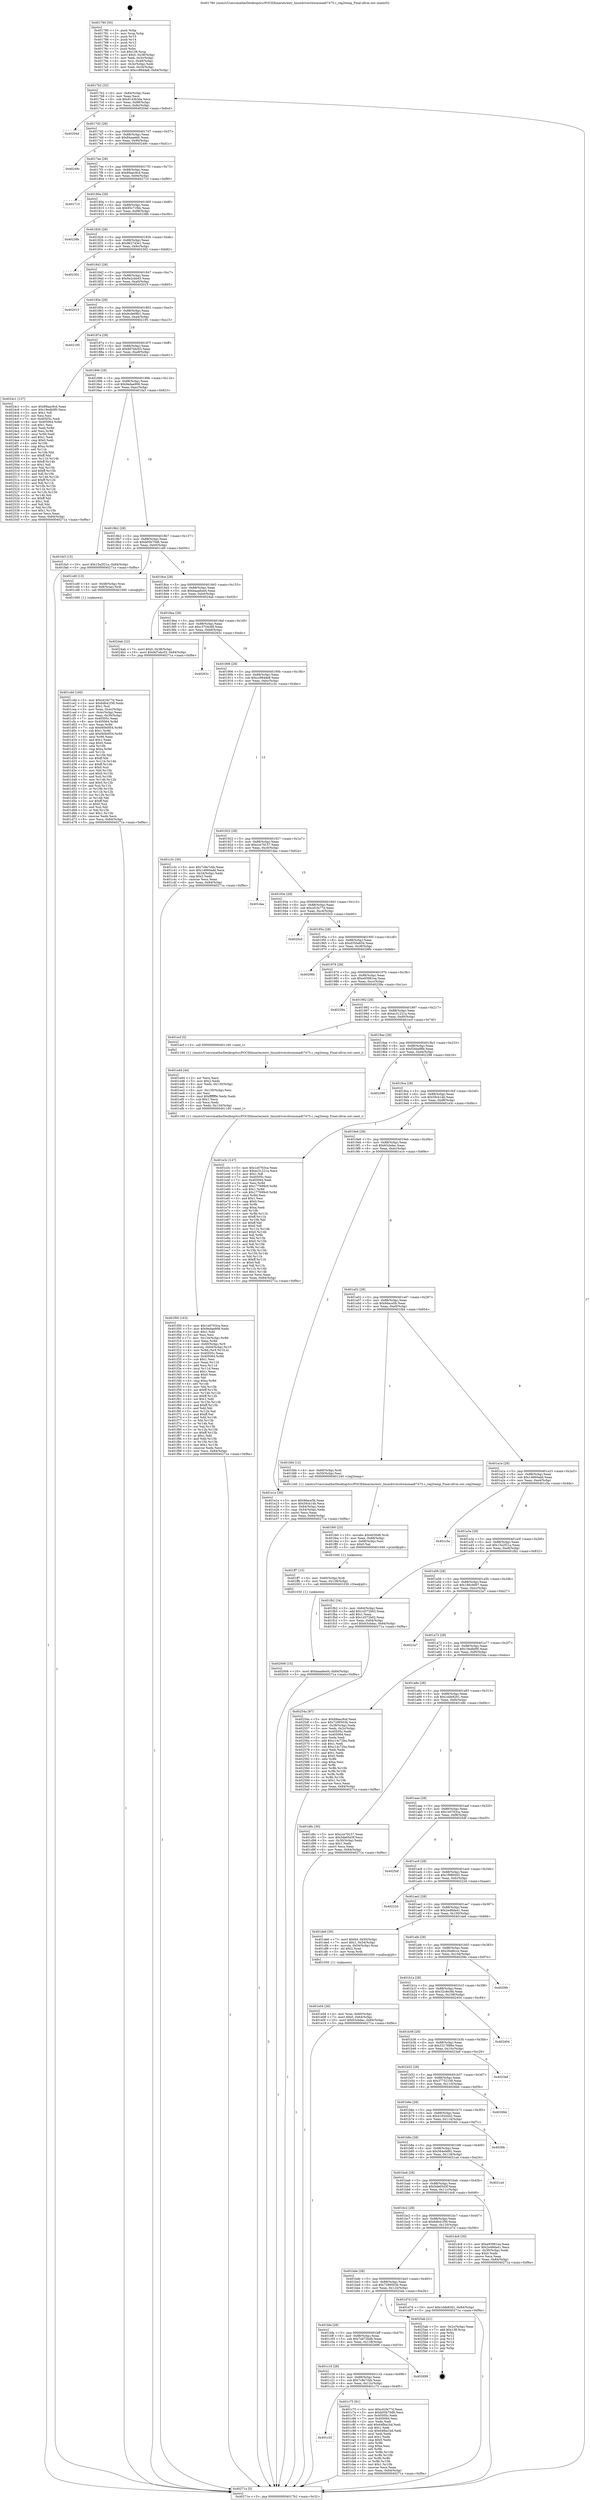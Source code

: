 digraph "0x401780" {
  label = "0x401780 (/mnt/c/Users/mathe/Desktop/tcc/POCII/binaries/extr_linuxdrivershwmonadt7475.c_reg2temp_Final-ollvm.out::main(0))"
  labelloc = "t"
  node[shape=record]

  Entry [label="",width=0.3,height=0.3,shape=circle,fillcolor=black,style=filled]
  "0x4017b2" [label="{
     0x4017b2 [32]\l
     | [instrs]\l
     &nbsp;&nbsp;0x4017b2 \<+6\>: mov -0x84(%rbp),%eax\l
     &nbsp;&nbsp;0x4017b8 \<+2\>: mov %eax,%ecx\l
     &nbsp;&nbsp;0x4017ba \<+6\>: sub $0x8143b3da,%ecx\l
     &nbsp;&nbsp;0x4017c0 \<+6\>: mov %eax,-0x88(%rbp)\l
     &nbsp;&nbsp;0x4017c6 \<+6\>: mov %ecx,-0x8c(%rbp)\l
     &nbsp;&nbsp;0x4017cc \<+6\>: je 000000000040204d \<main+0x8cd\>\l
  }"]
  "0x40204d" [label="{
     0x40204d\l
  }", style=dashed]
  "0x4017d2" [label="{
     0x4017d2 [28]\l
     | [instrs]\l
     &nbsp;&nbsp;0x4017d2 \<+5\>: jmp 00000000004017d7 \<main+0x57\>\l
     &nbsp;&nbsp;0x4017d7 \<+6\>: mov -0x88(%rbp),%eax\l
     &nbsp;&nbsp;0x4017dd \<+5\>: sub $0x84aaebfc,%eax\l
     &nbsp;&nbsp;0x4017e2 \<+6\>: mov %eax,-0x90(%rbp)\l
     &nbsp;&nbsp;0x4017e8 \<+6\>: je 000000000040249c \<main+0xd1c\>\l
  }"]
  Exit [label="",width=0.3,height=0.3,shape=circle,fillcolor=black,style=filled,peripheries=2]
  "0x40249c" [label="{
     0x40249c\l
  }", style=dashed]
  "0x4017ee" [label="{
     0x4017ee [28]\l
     | [instrs]\l
     &nbsp;&nbsp;0x4017ee \<+5\>: jmp 00000000004017f3 \<main+0x73\>\l
     &nbsp;&nbsp;0x4017f3 \<+6\>: mov -0x88(%rbp),%eax\l
     &nbsp;&nbsp;0x4017f9 \<+5\>: sub $0x89aac9cd,%eax\l
     &nbsp;&nbsp;0x4017fe \<+6\>: mov %eax,-0x94(%rbp)\l
     &nbsp;&nbsp;0x401804 \<+6\>: je 0000000000402710 \<main+0xf90\>\l
  }"]
  "0x402006" [label="{
     0x402006 [15]\l
     | [instrs]\l
     &nbsp;&nbsp;0x402006 \<+10\>: movl $0xbaaa6a44,-0x84(%rbp)\l
     &nbsp;&nbsp;0x402010 \<+5\>: jmp 000000000040271a \<main+0xf9a\>\l
  }"]
  "0x402710" [label="{
     0x402710\l
  }", style=dashed]
  "0x40180a" [label="{
     0x40180a [28]\l
     | [instrs]\l
     &nbsp;&nbsp;0x40180a \<+5\>: jmp 000000000040180f \<main+0x8f\>\l
     &nbsp;&nbsp;0x40180f \<+6\>: mov -0x88(%rbp),%eax\l
     &nbsp;&nbsp;0x401815 \<+5\>: sub $0x95c71fbb,%eax\l
     &nbsp;&nbsp;0x40181a \<+6\>: mov %eax,-0x98(%rbp)\l
     &nbsp;&nbsp;0x401820 \<+6\>: je 000000000040238b \<main+0xc0b\>\l
  }"]
  "0x401ff7" [label="{
     0x401ff7 [15]\l
     | [instrs]\l
     &nbsp;&nbsp;0x401ff7 \<+4\>: mov -0x60(%rbp),%rdi\l
     &nbsp;&nbsp;0x401ffb \<+6\>: mov %eax,-0x138(%rbp)\l
     &nbsp;&nbsp;0x402001 \<+5\>: call 0000000000401030 \<free@plt\>\l
     | [calls]\l
     &nbsp;&nbsp;0x401030 \{1\} (unknown)\l
  }"]
  "0x40238b" [label="{
     0x40238b\l
  }", style=dashed]
  "0x401826" [label="{
     0x401826 [28]\l
     | [instrs]\l
     &nbsp;&nbsp;0x401826 \<+5\>: jmp 000000000040182b \<main+0xab\>\l
     &nbsp;&nbsp;0x40182b \<+6\>: mov -0x88(%rbp),%eax\l
     &nbsp;&nbsp;0x401831 \<+5\>: sub $0x962743e1,%eax\l
     &nbsp;&nbsp;0x401836 \<+6\>: mov %eax,-0x9c(%rbp)\l
     &nbsp;&nbsp;0x40183c \<+6\>: je 0000000000402302 \<main+0xb82\>\l
  }"]
  "0x401fe0" [label="{
     0x401fe0 [23]\l
     | [instrs]\l
     &nbsp;&nbsp;0x401fe0 \<+10\>: movabs $0x4030d6,%rdi\l
     &nbsp;&nbsp;0x401fea \<+3\>: mov %eax,-0x68(%rbp)\l
     &nbsp;&nbsp;0x401fed \<+3\>: mov -0x68(%rbp),%esi\l
     &nbsp;&nbsp;0x401ff0 \<+2\>: mov $0x0,%al\l
     &nbsp;&nbsp;0x401ff2 \<+5\>: call 0000000000401040 \<printf@plt\>\l
     | [calls]\l
     &nbsp;&nbsp;0x401040 \{1\} (unknown)\l
  }"]
  "0x402302" [label="{
     0x402302\l
  }", style=dashed]
  "0x401842" [label="{
     0x401842 [28]\l
     | [instrs]\l
     &nbsp;&nbsp;0x401842 \<+5\>: jmp 0000000000401847 \<main+0xc7\>\l
     &nbsp;&nbsp;0x401847 \<+6\>: mov -0x88(%rbp),%eax\l
     &nbsp;&nbsp;0x40184d \<+5\>: sub $0x9a2cbb45,%eax\l
     &nbsp;&nbsp;0x401852 \<+6\>: mov %eax,-0xa0(%rbp)\l
     &nbsp;&nbsp;0x401858 \<+6\>: je 0000000000402015 \<main+0x895\>\l
  }"]
  "0x401f00" [label="{
     0x401f00 [163]\l
     | [instrs]\l
     &nbsp;&nbsp;0x401f00 \<+5\>: mov $0x1e0763ca,%ecx\l
     &nbsp;&nbsp;0x401f05 \<+5\>: mov $0x9edae908,%edx\l
     &nbsp;&nbsp;0x401f0a \<+3\>: mov $0x1,%dil\l
     &nbsp;&nbsp;0x401f0d \<+2\>: xor %esi,%esi\l
     &nbsp;&nbsp;0x401f0f \<+7\>: mov -0x134(%rbp),%r8d\l
     &nbsp;&nbsp;0x401f16 \<+4\>: imul %eax,%r8d\l
     &nbsp;&nbsp;0x401f1a \<+4\>: mov -0x60(%rbp),%r9\l
     &nbsp;&nbsp;0x401f1e \<+4\>: movslq -0x64(%rbp),%r10\l
     &nbsp;&nbsp;0x401f22 \<+4\>: mov %r8d,(%r9,%r10,4)\l
     &nbsp;&nbsp;0x401f26 \<+7\>: mov 0x40505c,%eax\l
     &nbsp;&nbsp;0x401f2d \<+8\>: mov 0x405064,%r8d\l
     &nbsp;&nbsp;0x401f35 \<+3\>: sub $0x1,%esi\l
     &nbsp;&nbsp;0x401f38 \<+3\>: mov %eax,%r11d\l
     &nbsp;&nbsp;0x401f3b \<+3\>: add %esi,%r11d\l
     &nbsp;&nbsp;0x401f3e \<+4\>: imul %r11d,%eax\l
     &nbsp;&nbsp;0x401f42 \<+3\>: and $0x1,%eax\l
     &nbsp;&nbsp;0x401f45 \<+3\>: cmp $0x0,%eax\l
     &nbsp;&nbsp;0x401f48 \<+3\>: sete %bl\l
     &nbsp;&nbsp;0x401f4b \<+4\>: cmp $0xa,%r8d\l
     &nbsp;&nbsp;0x401f4f \<+4\>: setl %r14b\l
     &nbsp;&nbsp;0x401f53 \<+3\>: mov %bl,%r15b\l
     &nbsp;&nbsp;0x401f56 \<+4\>: xor $0xff,%r15b\l
     &nbsp;&nbsp;0x401f5a \<+3\>: mov %r14b,%r12b\l
     &nbsp;&nbsp;0x401f5d \<+4\>: xor $0xff,%r12b\l
     &nbsp;&nbsp;0x401f61 \<+4\>: xor $0x1,%dil\l
     &nbsp;&nbsp;0x401f65 \<+3\>: mov %r15b,%r13b\l
     &nbsp;&nbsp;0x401f68 \<+4\>: and $0xff,%r13b\l
     &nbsp;&nbsp;0x401f6c \<+3\>: and %dil,%bl\l
     &nbsp;&nbsp;0x401f6f \<+3\>: mov %r12b,%al\l
     &nbsp;&nbsp;0x401f72 \<+2\>: and $0xff,%al\l
     &nbsp;&nbsp;0x401f74 \<+3\>: and %dil,%r14b\l
     &nbsp;&nbsp;0x401f77 \<+3\>: or %bl,%r13b\l
     &nbsp;&nbsp;0x401f7a \<+3\>: or %r14b,%al\l
     &nbsp;&nbsp;0x401f7d \<+3\>: xor %al,%r13b\l
     &nbsp;&nbsp;0x401f80 \<+3\>: or %r12b,%r15b\l
     &nbsp;&nbsp;0x401f83 \<+4\>: xor $0xff,%r15b\l
     &nbsp;&nbsp;0x401f87 \<+4\>: or $0x1,%dil\l
     &nbsp;&nbsp;0x401f8b \<+3\>: and %dil,%r15b\l
     &nbsp;&nbsp;0x401f8e \<+3\>: or %r15b,%r13b\l
     &nbsp;&nbsp;0x401f91 \<+4\>: test $0x1,%r13b\l
     &nbsp;&nbsp;0x401f95 \<+3\>: cmovne %edx,%ecx\l
     &nbsp;&nbsp;0x401f98 \<+6\>: mov %ecx,-0x84(%rbp)\l
     &nbsp;&nbsp;0x401f9e \<+5\>: jmp 000000000040271a \<main+0xf9a\>\l
  }"]
  "0x402015" [label="{
     0x402015\l
  }", style=dashed]
  "0x40185e" [label="{
     0x40185e [28]\l
     | [instrs]\l
     &nbsp;&nbsp;0x40185e \<+5\>: jmp 0000000000401863 \<main+0xe3\>\l
     &nbsp;&nbsp;0x401863 \<+6\>: mov -0x88(%rbp),%eax\l
     &nbsp;&nbsp;0x401869 \<+5\>: sub $0x9cde69b1,%eax\l
     &nbsp;&nbsp;0x40186e \<+6\>: mov %eax,-0xa4(%rbp)\l
     &nbsp;&nbsp;0x401874 \<+6\>: je 0000000000402195 \<main+0xa15\>\l
  }"]
  "0x401ed4" [label="{
     0x401ed4 [44]\l
     | [instrs]\l
     &nbsp;&nbsp;0x401ed4 \<+2\>: xor %ecx,%ecx\l
     &nbsp;&nbsp;0x401ed6 \<+5\>: mov $0x2,%edx\l
     &nbsp;&nbsp;0x401edb \<+6\>: mov %edx,-0x130(%rbp)\l
     &nbsp;&nbsp;0x401ee1 \<+1\>: cltd\l
     &nbsp;&nbsp;0x401ee2 \<+6\>: mov -0x130(%rbp),%esi\l
     &nbsp;&nbsp;0x401ee8 \<+2\>: idiv %esi\l
     &nbsp;&nbsp;0x401eea \<+6\>: imul $0xfffffffe,%edx,%edx\l
     &nbsp;&nbsp;0x401ef0 \<+3\>: sub $0x1,%ecx\l
     &nbsp;&nbsp;0x401ef3 \<+2\>: sub %ecx,%edx\l
     &nbsp;&nbsp;0x401ef5 \<+6\>: mov %edx,-0x134(%rbp)\l
     &nbsp;&nbsp;0x401efb \<+5\>: call 0000000000401160 \<next_i\>\l
     | [calls]\l
     &nbsp;&nbsp;0x401160 \{1\} (/mnt/c/Users/mathe/Desktop/tcc/POCII/binaries/extr_linuxdrivershwmonadt7475.c_reg2temp_Final-ollvm.out::next_i)\l
  }"]
  "0x402195" [label="{
     0x402195\l
  }", style=dashed]
  "0x40187a" [label="{
     0x40187a [28]\l
     | [instrs]\l
     &nbsp;&nbsp;0x40187a \<+5\>: jmp 000000000040187f \<main+0xff\>\l
     &nbsp;&nbsp;0x40187f \<+6\>: mov -0x88(%rbp),%eax\l
     &nbsp;&nbsp;0x401885 \<+5\>: sub $0x9d7ebc03,%eax\l
     &nbsp;&nbsp;0x40188a \<+6\>: mov %eax,-0xa8(%rbp)\l
     &nbsp;&nbsp;0x401890 \<+6\>: je 00000000004024c1 \<main+0xd41\>\l
  }"]
  "0x401e04" [label="{
     0x401e04 [26]\l
     | [instrs]\l
     &nbsp;&nbsp;0x401e04 \<+4\>: mov %rax,-0x60(%rbp)\l
     &nbsp;&nbsp;0x401e08 \<+7\>: movl $0x0,-0x64(%rbp)\l
     &nbsp;&nbsp;0x401e0f \<+10\>: movl $0x63cbdac,-0x84(%rbp)\l
     &nbsp;&nbsp;0x401e19 \<+5\>: jmp 000000000040271a \<main+0xf9a\>\l
  }"]
  "0x4024c1" [label="{
     0x4024c1 [137]\l
     | [instrs]\l
     &nbsp;&nbsp;0x4024c1 \<+5\>: mov $0x89aac9cd,%eax\l
     &nbsp;&nbsp;0x4024c6 \<+5\>: mov $0x19edb0f0,%ecx\l
     &nbsp;&nbsp;0x4024cb \<+2\>: mov $0x1,%dl\l
     &nbsp;&nbsp;0x4024cd \<+2\>: xor %esi,%esi\l
     &nbsp;&nbsp;0x4024cf \<+7\>: mov 0x40505c,%edi\l
     &nbsp;&nbsp;0x4024d6 \<+8\>: mov 0x405064,%r8d\l
     &nbsp;&nbsp;0x4024de \<+3\>: sub $0x1,%esi\l
     &nbsp;&nbsp;0x4024e1 \<+3\>: mov %edi,%r9d\l
     &nbsp;&nbsp;0x4024e4 \<+3\>: add %esi,%r9d\l
     &nbsp;&nbsp;0x4024e7 \<+4\>: imul %r9d,%edi\l
     &nbsp;&nbsp;0x4024eb \<+3\>: and $0x1,%edi\l
     &nbsp;&nbsp;0x4024ee \<+3\>: cmp $0x0,%edi\l
     &nbsp;&nbsp;0x4024f1 \<+4\>: sete %r10b\l
     &nbsp;&nbsp;0x4024f5 \<+4\>: cmp $0xa,%r8d\l
     &nbsp;&nbsp;0x4024f9 \<+4\>: setl %r11b\l
     &nbsp;&nbsp;0x4024fd \<+3\>: mov %r10b,%bl\l
     &nbsp;&nbsp;0x402500 \<+3\>: xor $0xff,%bl\l
     &nbsp;&nbsp;0x402503 \<+3\>: mov %r11b,%r14b\l
     &nbsp;&nbsp;0x402506 \<+4\>: xor $0xff,%r14b\l
     &nbsp;&nbsp;0x40250a \<+3\>: xor $0x1,%dl\l
     &nbsp;&nbsp;0x40250d \<+3\>: mov %bl,%r15b\l
     &nbsp;&nbsp;0x402510 \<+4\>: and $0xff,%r15b\l
     &nbsp;&nbsp;0x402514 \<+3\>: and %dl,%r10b\l
     &nbsp;&nbsp;0x402517 \<+3\>: mov %r14b,%r12b\l
     &nbsp;&nbsp;0x40251a \<+4\>: and $0xff,%r12b\l
     &nbsp;&nbsp;0x40251e \<+3\>: and %dl,%r11b\l
     &nbsp;&nbsp;0x402521 \<+3\>: or %r10b,%r15b\l
     &nbsp;&nbsp;0x402524 \<+3\>: or %r11b,%r12b\l
     &nbsp;&nbsp;0x402527 \<+3\>: xor %r12b,%r15b\l
     &nbsp;&nbsp;0x40252a \<+3\>: or %r14b,%bl\l
     &nbsp;&nbsp;0x40252d \<+3\>: xor $0xff,%bl\l
     &nbsp;&nbsp;0x402530 \<+3\>: or $0x1,%dl\l
     &nbsp;&nbsp;0x402533 \<+2\>: and %dl,%bl\l
     &nbsp;&nbsp;0x402535 \<+3\>: or %bl,%r15b\l
     &nbsp;&nbsp;0x402538 \<+4\>: test $0x1,%r15b\l
     &nbsp;&nbsp;0x40253c \<+3\>: cmovne %ecx,%eax\l
     &nbsp;&nbsp;0x40253f \<+6\>: mov %eax,-0x84(%rbp)\l
     &nbsp;&nbsp;0x402545 \<+5\>: jmp 000000000040271a \<main+0xf9a\>\l
  }"]
  "0x401896" [label="{
     0x401896 [28]\l
     | [instrs]\l
     &nbsp;&nbsp;0x401896 \<+5\>: jmp 000000000040189b \<main+0x11b\>\l
     &nbsp;&nbsp;0x40189b \<+6\>: mov -0x88(%rbp),%eax\l
     &nbsp;&nbsp;0x4018a1 \<+5\>: sub $0x9edae908,%eax\l
     &nbsp;&nbsp;0x4018a6 \<+6\>: mov %eax,-0xac(%rbp)\l
     &nbsp;&nbsp;0x4018ac \<+6\>: je 0000000000401fa3 \<main+0x823\>\l
  }"]
  "0x401cdd" [label="{
     0x401cdd [160]\l
     | [instrs]\l
     &nbsp;&nbsp;0x401cdd \<+5\>: mov $0xcd1fa77d,%ecx\l
     &nbsp;&nbsp;0x401ce2 \<+5\>: mov $0x6db41f36,%edx\l
     &nbsp;&nbsp;0x401ce7 \<+3\>: mov $0x1,%sil\l
     &nbsp;&nbsp;0x401cea \<+3\>: mov %eax,-0x4c(%rbp)\l
     &nbsp;&nbsp;0x401ced \<+3\>: mov -0x4c(%rbp),%eax\l
     &nbsp;&nbsp;0x401cf0 \<+3\>: mov %eax,-0x30(%rbp)\l
     &nbsp;&nbsp;0x401cf3 \<+7\>: mov 0x40505c,%eax\l
     &nbsp;&nbsp;0x401cfa \<+8\>: mov 0x405064,%r8d\l
     &nbsp;&nbsp;0x401d02 \<+3\>: mov %eax,%r9d\l
     &nbsp;&nbsp;0x401d05 \<+7\>: sub $0xf40b0f54,%r9d\l
     &nbsp;&nbsp;0x401d0c \<+4\>: sub $0x1,%r9d\l
     &nbsp;&nbsp;0x401d10 \<+7\>: add $0xf40b0f54,%r9d\l
     &nbsp;&nbsp;0x401d17 \<+4\>: imul %r9d,%eax\l
     &nbsp;&nbsp;0x401d1b \<+3\>: and $0x1,%eax\l
     &nbsp;&nbsp;0x401d1e \<+3\>: cmp $0x0,%eax\l
     &nbsp;&nbsp;0x401d21 \<+4\>: sete %r10b\l
     &nbsp;&nbsp;0x401d25 \<+4\>: cmp $0xa,%r8d\l
     &nbsp;&nbsp;0x401d29 \<+4\>: setl %r11b\l
     &nbsp;&nbsp;0x401d2d \<+3\>: mov %r10b,%bl\l
     &nbsp;&nbsp;0x401d30 \<+3\>: xor $0xff,%bl\l
     &nbsp;&nbsp;0x401d33 \<+3\>: mov %r11b,%r14b\l
     &nbsp;&nbsp;0x401d36 \<+4\>: xor $0xff,%r14b\l
     &nbsp;&nbsp;0x401d3a \<+4\>: xor $0x0,%sil\l
     &nbsp;&nbsp;0x401d3e \<+3\>: mov %bl,%r15b\l
     &nbsp;&nbsp;0x401d41 \<+4\>: and $0x0,%r15b\l
     &nbsp;&nbsp;0x401d45 \<+3\>: and %sil,%r10b\l
     &nbsp;&nbsp;0x401d48 \<+3\>: mov %r14b,%r12b\l
     &nbsp;&nbsp;0x401d4b \<+4\>: and $0x0,%r12b\l
     &nbsp;&nbsp;0x401d4f \<+3\>: and %sil,%r11b\l
     &nbsp;&nbsp;0x401d52 \<+3\>: or %r10b,%r15b\l
     &nbsp;&nbsp;0x401d55 \<+3\>: or %r11b,%r12b\l
     &nbsp;&nbsp;0x401d58 \<+3\>: xor %r12b,%r15b\l
     &nbsp;&nbsp;0x401d5b \<+3\>: or %r14b,%bl\l
     &nbsp;&nbsp;0x401d5e \<+3\>: xor $0xff,%bl\l
     &nbsp;&nbsp;0x401d61 \<+4\>: or $0x0,%sil\l
     &nbsp;&nbsp;0x401d65 \<+3\>: and %sil,%bl\l
     &nbsp;&nbsp;0x401d68 \<+3\>: or %bl,%r15b\l
     &nbsp;&nbsp;0x401d6b \<+4\>: test $0x1,%r15b\l
     &nbsp;&nbsp;0x401d6f \<+3\>: cmovne %edx,%ecx\l
     &nbsp;&nbsp;0x401d72 \<+6\>: mov %ecx,-0x84(%rbp)\l
     &nbsp;&nbsp;0x401d78 \<+5\>: jmp 000000000040271a \<main+0xf9a\>\l
  }"]
  "0x401fa3" [label="{
     0x401fa3 [15]\l
     | [instrs]\l
     &nbsp;&nbsp;0x401fa3 \<+10\>: movl $0x15a2f21a,-0x84(%rbp)\l
     &nbsp;&nbsp;0x401fad \<+5\>: jmp 000000000040271a \<main+0xf9a\>\l
  }"]
  "0x4018b2" [label="{
     0x4018b2 [28]\l
     | [instrs]\l
     &nbsp;&nbsp;0x4018b2 \<+5\>: jmp 00000000004018b7 \<main+0x137\>\l
     &nbsp;&nbsp;0x4018b7 \<+6\>: mov -0x88(%rbp),%eax\l
     &nbsp;&nbsp;0x4018bd \<+5\>: sub $0xb05b70d6,%eax\l
     &nbsp;&nbsp;0x4018c2 \<+6\>: mov %eax,-0xb0(%rbp)\l
     &nbsp;&nbsp;0x4018c8 \<+6\>: je 0000000000401cd0 \<main+0x550\>\l
  }"]
  "0x401c32" [label="{
     0x401c32\l
  }", style=dashed]
  "0x401cd0" [label="{
     0x401cd0 [13]\l
     | [instrs]\l
     &nbsp;&nbsp;0x401cd0 \<+4\>: mov -0x48(%rbp),%rax\l
     &nbsp;&nbsp;0x401cd4 \<+4\>: mov 0x8(%rax),%rdi\l
     &nbsp;&nbsp;0x401cd8 \<+5\>: call 0000000000401060 \<atoi@plt\>\l
     | [calls]\l
     &nbsp;&nbsp;0x401060 \{1\} (unknown)\l
  }"]
  "0x4018ce" [label="{
     0x4018ce [28]\l
     | [instrs]\l
     &nbsp;&nbsp;0x4018ce \<+5\>: jmp 00000000004018d3 \<main+0x153\>\l
     &nbsp;&nbsp;0x4018d3 \<+6\>: mov -0x88(%rbp),%eax\l
     &nbsp;&nbsp;0x4018d9 \<+5\>: sub $0xbaaa6a44,%eax\l
     &nbsp;&nbsp;0x4018de \<+6\>: mov %eax,-0xb4(%rbp)\l
     &nbsp;&nbsp;0x4018e4 \<+6\>: je 00000000004024ab \<main+0xd2b\>\l
  }"]
  "0x401c75" [label="{
     0x401c75 [91]\l
     | [instrs]\l
     &nbsp;&nbsp;0x401c75 \<+5\>: mov $0xcd1fa77d,%eax\l
     &nbsp;&nbsp;0x401c7a \<+5\>: mov $0xb05b70d6,%ecx\l
     &nbsp;&nbsp;0x401c7f \<+7\>: mov 0x40505c,%edx\l
     &nbsp;&nbsp;0x401c86 \<+7\>: mov 0x405064,%esi\l
     &nbsp;&nbsp;0x401c8d \<+2\>: mov %edx,%edi\l
     &nbsp;&nbsp;0x401c8f \<+6\>: add $0x64fba1bd,%edi\l
     &nbsp;&nbsp;0x401c95 \<+3\>: sub $0x1,%edi\l
     &nbsp;&nbsp;0x401c98 \<+6\>: sub $0x64fba1bd,%edi\l
     &nbsp;&nbsp;0x401c9e \<+3\>: imul %edi,%edx\l
     &nbsp;&nbsp;0x401ca1 \<+3\>: and $0x1,%edx\l
     &nbsp;&nbsp;0x401ca4 \<+3\>: cmp $0x0,%edx\l
     &nbsp;&nbsp;0x401ca7 \<+4\>: sete %r8b\l
     &nbsp;&nbsp;0x401cab \<+3\>: cmp $0xa,%esi\l
     &nbsp;&nbsp;0x401cae \<+4\>: setl %r9b\l
     &nbsp;&nbsp;0x401cb2 \<+3\>: mov %r8b,%r10b\l
     &nbsp;&nbsp;0x401cb5 \<+3\>: and %r9b,%r10b\l
     &nbsp;&nbsp;0x401cb8 \<+3\>: xor %r9b,%r8b\l
     &nbsp;&nbsp;0x401cbb \<+3\>: or %r8b,%r10b\l
     &nbsp;&nbsp;0x401cbe \<+4\>: test $0x1,%r10b\l
     &nbsp;&nbsp;0x401cc2 \<+3\>: cmovne %ecx,%eax\l
     &nbsp;&nbsp;0x401cc5 \<+6\>: mov %eax,-0x84(%rbp)\l
     &nbsp;&nbsp;0x401ccb \<+5\>: jmp 000000000040271a \<main+0xf9a\>\l
  }"]
  "0x4024ab" [label="{
     0x4024ab [22]\l
     | [instrs]\l
     &nbsp;&nbsp;0x4024ab \<+7\>: movl $0x0,-0x38(%rbp)\l
     &nbsp;&nbsp;0x4024b2 \<+10\>: movl $0x9d7ebc03,-0x84(%rbp)\l
     &nbsp;&nbsp;0x4024bc \<+5\>: jmp 000000000040271a \<main+0xf9a\>\l
  }"]
  "0x4018ea" [label="{
     0x4018ea [28]\l
     | [instrs]\l
     &nbsp;&nbsp;0x4018ea \<+5\>: jmp 00000000004018ef \<main+0x16f\>\l
     &nbsp;&nbsp;0x4018ef \<+6\>: mov -0x88(%rbp),%eax\l
     &nbsp;&nbsp;0x4018f5 \<+5\>: sub $0xc3704c68,%eax\l
     &nbsp;&nbsp;0x4018fa \<+6\>: mov %eax,-0xb8(%rbp)\l
     &nbsp;&nbsp;0x401900 \<+6\>: je 000000000040263c \<main+0xebc\>\l
  }"]
  "0x401c16" [label="{
     0x401c16 [28]\l
     | [instrs]\l
     &nbsp;&nbsp;0x401c16 \<+5\>: jmp 0000000000401c1b \<main+0x49b\>\l
     &nbsp;&nbsp;0x401c1b \<+6\>: mov -0x88(%rbp),%eax\l
     &nbsp;&nbsp;0x401c21 \<+5\>: sub $0x7c8e7cbb,%eax\l
     &nbsp;&nbsp;0x401c26 \<+6\>: mov %eax,-0x12c(%rbp)\l
     &nbsp;&nbsp;0x401c2c \<+6\>: je 0000000000401c75 \<main+0x4f5\>\l
  }"]
  "0x40263c" [label="{
     0x40263c\l
  }", style=dashed]
  "0x401906" [label="{
     0x401906 [28]\l
     | [instrs]\l
     &nbsp;&nbsp;0x401906 \<+5\>: jmp 000000000040190b \<main+0x18b\>\l
     &nbsp;&nbsp;0x40190b \<+6\>: mov -0x88(%rbp),%eax\l
     &nbsp;&nbsp;0x401911 \<+5\>: sub $0xcc984de8,%eax\l
     &nbsp;&nbsp;0x401916 \<+6\>: mov %eax,-0xbc(%rbp)\l
     &nbsp;&nbsp;0x40191c \<+6\>: je 0000000000401c3c \<main+0x4bc\>\l
  }"]
  "0x402699" [label="{
     0x402699\l
  }", style=dashed]
  "0x401c3c" [label="{
     0x401c3c [30]\l
     | [instrs]\l
     &nbsp;&nbsp;0x401c3c \<+5\>: mov $0x7c8e7cbb,%eax\l
     &nbsp;&nbsp;0x401c41 \<+5\>: mov $0x14660add,%ecx\l
     &nbsp;&nbsp;0x401c46 \<+3\>: mov -0x34(%rbp),%edx\l
     &nbsp;&nbsp;0x401c49 \<+3\>: cmp $0x2,%edx\l
     &nbsp;&nbsp;0x401c4c \<+3\>: cmovne %ecx,%eax\l
     &nbsp;&nbsp;0x401c4f \<+6\>: mov %eax,-0x84(%rbp)\l
     &nbsp;&nbsp;0x401c55 \<+5\>: jmp 000000000040271a \<main+0xf9a\>\l
  }"]
  "0x401922" [label="{
     0x401922 [28]\l
     | [instrs]\l
     &nbsp;&nbsp;0x401922 \<+5\>: jmp 0000000000401927 \<main+0x1a7\>\l
     &nbsp;&nbsp;0x401927 \<+6\>: mov -0x88(%rbp),%eax\l
     &nbsp;&nbsp;0x40192d \<+5\>: sub $0xcce79157,%eax\l
     &nbsp;&nbsp;0x401932 \<+6\>: mov %eax,-0xc0(%rbp)\l
     &nbsp;&nbsp;0x401938 \<+6\>: je 0000000000401daa \<main+0x62a\>\l
  }"]
  "0x40271a" [label="{
     0x40271a [5]\l
     | [instrs]\l
     &nbsp;&nbsp;0x40271a \<+5\>: jmp 00000000004017b2 \<main+0x32\>\l
  }"]
  "0x401780" [label="{
     0x401780 [50]\l
     | [instrs]\l
     &nbsp;&nbsp;0x401780 \<+1\>: push %rbp\l
     &nbsp;&nbsp;0x401781 \<+3\>: mov %rsp,%rbp\l
     &nbsp;&nbsp;0x401784 \<+2\>: push %r15\l
     &nbsp;&nbsp;0x401786 \<+2\>: push %r14\l
     &nbsp;&nbsp;0x401788 \<+2\>: push %r13\l
     &nbsp;&nbsp;0x40178a \<+2\>: push %r12\l
     &nbsp;&nbsp;0x40178c \<+1\>: push %rbx\l
     &nbsp;&nbsp;0x40178d \<+7\>: sub $0x138,%rsp\l
     &nbsp;&nbsp;0x401794 \<+7\>: movl $0x0,-0x38(%rbp)\l
     &nbsp;&nbsp;0x40179b \<+3\>: mov %edi,-0x3c(%rbp)\l
     &nbsp;&nbsp;0x40179e \<+4\>: mov %rsi,-0x48(%rbp)\l
     &nbsp;&nbsp;0x4017a2 \<+3\>: mov -0x3c(%rbp),%edi\l
     &nbsp;&nbsp;0x4017a5 \<+3\>: mov %edi,-0x34(%rbp)\l
     &nbsp;&nbsp;0x4017a8 \<+10\>: movl $0xcc984de8,-0x84(%rbp)\l
  }"]
  "0x401bfa" [label="{
     0x401bfa [28]\l
     | [instrs]\l
     &nbsp;&nbsp;0x401bfa \<+5\>: jmp 0000000000401bff \<main+0x47f\>\l
     &nbsp;&nbsp;0x401bff \<+6\>: mov -0x88(%rbp),%eax\l
     &nbsp;&nbsp;0x401c05 \<+5\>: sub $0x7a972bdb,%eax\l
     &nbsp;&nbsp;0x401c0a \<+6\>: mov %eax,-0x128(%rbp)\l
     &nbsp;&nbsp;0x401c10 \<+6\>: je 0000000000402699 \<main+0xf19\>\l
  }"]
  "0x401daa" [label="{
     0x401daa\l
  }", style=dashed]
  "0x40193e" [label="{
     0x40193e [28]\l
     | [instrs]\l
     &nbsp;&nbsp;0x40193e \<+5\>: jmp 0000000000401943 \<main+0x1c3\>\l
     &nbsp;&nbsp;0x401943 \<+6\>: mov -0x88(%rbp),%eax\l
     &nbsp;&nbsp;0x401949 \<+5\>: sub $0xcd1fa77d,%eax\l
     &nbsp;&nbsp;0x40194e \<+6\>: mov %eax,-0xc4(%rbp)\l
     &nbsp;&nbsp;0x401954 \<+6\>: je 00000000004025c0 \<main+0xe40\>\l
  }"]
  "0x4025ab" [label="{
     0x4025ab [21]\l
     | [instrs]\l
     &nbsp;&nbsp;0x4025ab \<+3\>: mov -0x2c(%rbp),%eax\l
     &nbsp;&nbsp;0x4025ae \<+7\>: add $0x138,%rsp\l
     &nbsp;&nbsp;0x4025b5 \<+1\>: pop %rbx\l
     &nbsp;&nbsp;0x4025b6 \<+2\>: pop %r12\l
     &nbsp;&nbsp;0x4025b8 \<+2\>: pop %r13\l
     &nbsp;&nbsp;0x4025ba \<+2\>: pop %r14\l
     &nbsp;&nbsp;0x4025bc \<+2\>: pop %r15\l
     &nbsp;&nbsp;0x4025be \<+1\>: pop %rbp\l
     &nbsp;&nbsp;0x4025bf \<+1\>: ret\l
  }"]
  "0x4025c0" [label="{
     0x4025c0\l
  }", style=dashed]
  "0x40195a" [label="{
     0x40195a [28]\l
     | [instrs]\l
     &nbsp;&nbsp;0x40195a \<+5\>: jmp 000000000040195f \<main+0x1df\>\l
     &nbsp;&nbsp;0x40195f \<+6\>: mov -0x88(%rbp),%eax\l
     &nbsp;&nbsp;0x401965 \<+5\>: sub $0xd350ab54,%eax\l
     &nbsp;&nbsp;0x40196a \<+6\>: mov %eax,-0xc8(%rbp)\l
     &nbsp;&nbsp;0x401970 \<+6\>: je 000000000040206b \<main+0x8eb\>\l
  }"]
  "0x401bde" [label="{
     0x401bde [28]\l
     | [instrs]\l
     &nbsp;&nbsp;0x401bde \<+5\>: jmp 0000000000401be3 \<main+0x463\>\l
     &nbsp;&nbsp;0x401be3 \<+6\>: mov -0x88(%rbp),%eax\l
     &nbsp;&nbsp;0x401be9 \<+5\>: sub $0x7289503b,%eax\l
     &nbsp;&nbsp;0x401bee \<+6\>: mov %eax,-0x124(%rbp)\l
     &nbsp;&nbsp;0x401bf4 \<+6\>: je 00000000004025ab \<main+0xe2b\>\l
  }"]
  "0x40206b" [label="{
     0x40206b\l
  }", style=dashed]
  "0x401976" [label="{
     0x401976 [28]\l
     | [instrs]\l
     &nbsp;&nbsp;0x401976 \<+5\>: jmp 000000000040197b \<main+0x1fb\>\l
     &nbsp;&nbsp;0x40197b \<+6\>: mov -0x88(%rbp),%eax\l
     &nbsp;&nbsp;0x401981 \<+5\>: sub $0xe93981ea,%eax\l
     &nbsp;&nbsp;0x401986 \<+6\>: mov %eax,-0xcc(%rbp)\l
     &nbsp;&nbsp;0x40198c \<+6\>: je 000000000040239a \<main+0xc1a\>\l
  }"]
  "0x401d7d" [label="{
     0x401d7d [15]\l
     | [instrs]\l
     &nbsp;&nbsp;0x401d7d \<+10\>: movl $0x1d4b8261,-0x84(%rbp)\l
     &nbsp;&nbsp;0x401d87 \<+5\>: jmp 000000000040271a \<main+0xf9a\>\l
  }"]
  "0x40239a" [label="{
     0x40239a\l
  }", style=dashed]
  "0x401992" [label="{
     0x401992 [28]\l
     | [instrs]\l
     &nbsp;&nbsp;0x401992 \<+5\>: jmp 0000000000401997 \<main+0x217\>\l
     &nbsp;&nbsp;0x401997 \<+6\>: mov -0x88(%rbp),%eax\l
     &nbsp;&nbsp;0x40199d \<+5\>: sub $0xec31221a,%eax\l
     &nbsp;&nbsp;0x4019a2 \<+6\>: mov %eax,-0xd0(%rbp)\l
     &nbsp;&nbsp;0x4019a8 \<+6\>: je 0000000000401ecf \<main+0x74f\>\l
  }"]
  "0x401bc2" [label="{
     0x401bc2 [28]\l
     | [instrs]\l
     &nbsp;&nbsp;0x401bc2 \<+5\>: jmp 0000000000401bc7 \<main+0x447\>\l
     &nbsp;&nbsp;0x401bc7 \<+6\>: mov -0x88(%rbp),%eax\l
     &nbsp;&nbsp;0x401bcd \<+5\>: sub $0x6db41f36,%eax\l
     &nbsp;&nbsp;0x401bd2 \<+6\>: mov %eax,-0x120(%rbp)\l
     &nbsp;&nbsp;0x401bd8 \<+6\>: je 0000000000401d7d \<main+0x5fd\>\l
  }"]
  "0x401ecf" [label="{
     0x401ecf [5]\l
     | [instrs]\l
     &nbsp;&nbsp;0x401ecf \<+5\>: call 0000000000401160 \<next_i\>\l
     | [calls]\l
     &nbsp;&nbsp;0x401160 \{1\} (/mnt/c/Users/mathe/Desktop/tcc/POCII/binaries/extr_linuxdrivershwmonadt7475.c_reg2temp_Final-ollvm.out::next_i)\l
  }"]
  "0x4019ae" [label="{
     0x4019ae [28]\l
     | [instrs]\l
     &nbsp;&nbsp;0x4019ae \<+5\>: jmp 00000000004019b3 \<main+0x233\>\l
     &nbsp;&nbsp;0x4019b3 \<+6\>: mov -0x88(%rbp),%eax\l
     &nbsp;&nbsp;0x4019b9 \<+5\>: sub $0xf2eba98b,%eax\l
     &nbsp;&nbsp;0x4019be \<+6\>: mov %eax,-0xd4(%rbp)\l
     &nbsp;&nbsp;0x4019c4 \<+6\>: je 0000000000402298 \<main+0xb18\>\l
  }"]
  "0x401dc8" [label="{
     0x401dc8 [30]\l
     | [instrs]\l
     &nbsp;&nbsp;0x401dc8 \<+5\>: mov $0xe93981ea,%eax\l
     &nbsp;&nbsp;0x401dcd \<+5\>: mov $0x2e48da41,%ecx\l
     &nbsp;&nbsp;0x401dd2 \<+3\>: mov -0x30(%rbp),%edx\l
     &nbsp;&nbsp;0x401dd5 \<+3\>: cmp $0x0,%edx\l
     &nbsp;&nbsp;0x401dd8 \<+3\>: cmove %ecx,%eax\l
     &nbsp;&nbsp;0x401ddb \<+6\>: mov %eax,-0x84(%rbp)\l
     &nbsp;&nbsp;0x401de1 \<+5\>: jmp 000000000040271a \<main+0xf9a\>\l
  }"]
  "0x402298" [label="{
     0x402298\l
  }", style=dashed]
  "0x4019ca" [label="{
     0x4019ca [28]\l
     | [instrs]\l
     &nbsp;&nbsp;0x4019ca \<+5\>: jmp 00000000004019cf \<main+0x24f\>\l
     &nbsp;&nbsp;0x4019cf \<+6\>: mov -0x88(%rbp),%eax\l
     &nbsp;&nbsp;0x4019d5 \<+5\>: sub $0x59cb14b,%eax\l
     &nbsp;&nbsp;0x4019da \<+6\>: mov %eax,-0xd8(%rbp)\l
     &nbsp;&nbsp;0x4019e0 \<+6\>: je 0000000000401e3c \<main+0x6bc\>\l
  }"]
  "0x401ba6" [label="{
     0x401ba6 [28]\l
     | [instrs]\l
     &nbsp;&nbsp;0x401ba6 \<+5\>: jmp 0000000000401bab \<main+0x42b\>\l
     &nbsp;&nbsp;0x401bab \<+6\>: mov -0x88(%rbp),%eax\l
     &nbsp;&nbsp;0x401bb1 \<+5\>: sub $0x5de65d3f,%eax\l
     &nbsp;&nbsp;0x401bb6 \<+6\>: mov %eax,-0x11c(%rbp)\l
     &nbsp;&nbsp;0x401bbc \<+6\>: je 0000000000401dc8 \<main+0x648\>\l
  }"]
  "0x401e3c" [label="{
     0x401e3c [147]\l
     | [instrs]\l
     &nbsp;&nbsp;0x401e3c \<+5\>: mov $0x1e0763ca,%eax\l
     &nbsp;&nbsp;0x401e41 \<+5\>: mov $0xec31221a,%ecx\l
     &nbsp;&nbsp;0x401e46 \<+2\>: mov $0x1,%dl\l
     &nbsp;&nbsp;0x401e48 \<+7\>: mov 0x40505c,%esi\l
     &nbsp;&nbsp;0x401e4f \<+7\>: mov 0x405064,%edi\l
     &nbsp;&nbsp;0x401e56 \<+3\>: mov %esi,%r8d\l
     &nbsp;&nbsp;0x401e59 \<+7\>: add $0x177699c0,%r8d\l
     &nbsp;&nbsp;0x401e60 \<+4\>: sub $0x1,%r8d\l
     &nbsp;&nbsp;0x401e64 \<+7\>: sub $0x177699c0,%r8d\l
     &nbsp;&nbsp;0x401e6b \<+4\>: imul %r8d,%esi\l
     &nbsp;&nbsp;0x401e6f \<+3\>: and $0x1,%esi\l
     &nbsp;&nbsp;0x401e72 \<+3\>: cmp $0x0,%esi\l
     &nbsp;&nbsp;0x401e75 \<+4\>: sete %r9b\l
     &nbsp;&nbsp;0x401e79 \<+3\>: cmp $0xa,%edi\l
     &nbsp;&nbsp;0x401e7c \<+4\>: setl %r10b\l
     &nbsp;&nbsp;0x401e80 \<+3\>: mov %r9b,%r11b\l
     &nbsp;&nbsp;0x401e83 \<+4\>: xor $0xff,%r11b\l
     &nbsp;&nbsp;0x401e87 \<+3\>: mov %r10b,%bl\l
     &nbsp;&nbsp;0x401e8a \<+3\>: xor $0xff,%bl\l
     &nbsp;&nbsp;0x401e8d \<+3\>: xor $0x0,%dl\l
     &nbsp;&nbsp;0x401e90 \<+3\>: mov %r11b,%r14b\l
     &nbsp;&nbsp;0x401e93 \<+4\>: and $0x0,%r14b\l
     &nbsp;&nbsp;0x401e97 \<+3\>: and %dl,%r9b\l
     &nbsp;&nbsp;0x401e9a \<+3\>: mov %bl,%r15b\l
     &nbsp;&nbsp;0x401e9d \<+4\>: and $0x0,%r15b\l
     &nbsp;&nbsp;0x401ea1 \<+3\>: and %dl,%r10b\l
     &nbsp;&nbsp;0x401ea4 \<+3\>: or %r9b,%r14b\l
     &nbsp;&nbsp;0x401ea7 \<+3\>: or %r10b,%r15b\l
     &nbsp;&nbsp;0x401eaa \<+3\>: xor %r15b,%r14b\l
     &nbsp;&nbsp;0x401ead \<+3\>: or %bl,%r11b\l
     &nbsp;&nbsp;0x401eb0 \<+4\>: xor $0xff,%r11b\l
     &nbsp;&nbsp;0x401eb4 \<+3\>: or $0x0,%dl\l
     &nbsp;&nbsp;0x401eb7 \<+3\>: and %dl,%r11b\l
     &nbsp;&nbsp;0x401eba \<+3\>: or %r11b,%r14b\l
     &nbsp;&nbsp;0x401ebd \<+4\>: test $0x1,%r14b\l
     &nbsp;&nbsp;0x401ec1 \<+3\>: cmovne %ecx,%eax\l
     &nbsp;&nbsp;0x401ec4 \<+6\>: mov %eax,-0x84(%rbp)\l
     &nbsp;&nbsp;0x401eca \<+5\>: jmp 000000000040271a \<main+0xf9a\>\l
  }"]
  "0x4019e6" [label="{
     0x4019e6 [28]\l
     | [instrs]\l
     &nbsp;&nbsp;0x4019e6 \<+5\>: jmp 00000000004019eb \<main+0x26b\>\l
     &nbsp;&nbsp;0x4019eb \<+6\>: mov -0x88(%rbp),%eax\l
     &nbsp;&nbsp;0x4019f1 \<+5\>: sub $0x63cbdac,%eax\l
     &nbsp;&nbsp;0x4019f6 \<+6\>: mov %eax,-0xdc(%rbp)\l
     &nbsp;&nbsp;0x4019fc \<+6\>: je 0000000000401e1e \<main+0x69e\>\l
  }"]
  "0x4021a4" [label="{
     0x4021a4\l
  }", style=dashed]
  "0x401e1e" [label="{
     0x401e1e [30]\l
     | [instrs]\l
     &nbsp;&nbsp;0x401e1e \<+5\>: mov $0x9dace5b,%eax\l
     &nbsp;&nbsp;0x401e23 \<+5\>: mov $0x59cb14b,%ecx\l
     &nbsp;&nbsp;0x401e28 \<+3\>: mov -0x64(%rbp),%edx\l
     &nbsp;&nbsp;0x401e2b \<+3\>: cmp -0x54(%rbp),%edx\l
     &nbsp;&nbsp;0x401e2e \<+3\>: cmovl %ecx,%eax\l
     &nbsp;&nbsp;0x401e31 \<+6\>: mov %eax,-0x84(%rbp)\l
     &nbsp;&nbsp;0x401e37 \<+5\>: jmp 000000000040271a \<main+0xf9a\>\l
  }"]
  "0x401a02" [label="{
     0x401a02 [28]\l
     | [instrs]\l
     &nbsp;&nbsp;0x401a02 \<+5\>: jmp 0000000000401a07 \<main+0x287\>\l
     &nbsp;&nbsp;0x401a07 \<+6\>: mov -0x88(%rbp),%eax\l
     &nbsp;&nbsp;0x401a0d \<+5\>: sub $0x9dace5b,%eax\l
     &nbsp;&nbsp;0x401a12 \<+6\>: mov %eax,-0xe0(%rbp)\l
     &nbsp;&nbsp;0x401a18 \<+6\>: je 0000000000401fd4 \<main+0x854\>\l
  }"]
  "0x401b8a" [label="{
     0x401b8a [28]\l
     | [instrs]\l
     &nbsp;&nbsp;0x401b8a \<+5\>: jmp 0000000000401b8f \<main+0x40f\>\l
     &nbsp;&nbsp;0x401b8f \<+6\>: mov -0x88(%rbp),%eax\l
     &nbsp;&nbsp;0x401b95 \<+5\>: sub $0x564e9d91,%eax\l
     &nbsp;&nbsp;0x401b9a \<+6\>: mov %eax,-0x118(%rbp)\l
     &nbsp;&nbsp;0x401ba0 \<+6\>: je 00000000004021a4 \<main+0xa24\>\l
  }"]
  "0x401fd4" [label="{
     0x401fd4 [12]\l
     | [instrs]\l
     &nbsp;&nbsp;0x401fd4 \<+4\>: mov -0x60(%rbp),%rdi\l
     &nbsp;&nbsp;0x401fd8 \<+3\>: mov -0x50(%rbp),%esi\l
     &nbsp;&nbsp;0x401fdb \<+5\>: call 0000000000401240 \<reg2temp\>\l
     | [calls]\l
     &nbsp;&nbsp;0x401240 \{1\} (/mnt/c/Users/mathe/Desktop/tcc/POCII/binaries/extr_linuxdrivershwmonadt7475.c_reg2temp_Final-ollvm.out::reg2temp)\l
  }"]
  "0x401a1e" [label="{
     0x401a1e [28]\l
     | [instrs]\l
     &nbsp;&nbsp;0x401a1e \<+5\>: jmp 0000000000401a23 \<main+0x2a3\>\l
     &nbsp;&nbsp;0x401a23 \<+6\>: mov -0x88(%rbp),%eax\l
     &nbsp;&nbsp;0x401a29 \<+5\>: sub $0x14660add,%eax\l
     &nbsp;&nbsp;0x401a2e \<+6\>: mov %eax,-0xe4(%rbp)\l
     &nbsp;&nbsp;0x401a34 \<+6\>: je 0000000000401c5a \<main+0x4da\>\l
  }"]
  "0x4026fc" [label="{
     0x4026fc\l
  }", style=dashed]
  "0x401c5a" [label="{
     0x401c5a\l
  }", style=dashed]
  "0x401a3a" [label="{
     0x401a3a [28]\l
     | [instrs]\l
     &nbsp;&nbsp;0x401a3a \<+5\>: jmp 0000000000401a3f \<main+0x2bf\>\l
     &nbsp;&nbsp;0x401a3f \<+6\>: mov -0x88(%rbp),%eax\l
     &nbsp;&nbsp;0x401a45 \<+5\>: sub $0x15a2f21a,%eax\l
     &nbsp;&nbsp;0x401a4a \<+6\>: mov %eax,-0xe8(%rbp)\l
     &nbsp;&nbsp;0x401a50 \<+6\>: je 0000000000401fb2 \<main+0x832\>\l
  }"]
  "0x401b6e" [label="{
     0x401b6e [28]\l
     | [instrs]\l
     &nbsp;&nbsp;0x401b6e \<+5\>: jmp 0000000000401b73 \<main+0x3f3\>\l
     &nbsp;&nbsp;0x401b73 \<+6\>: mov -0x88(%rbp),%eax\l
     &nbsp;&nbsp;0x401b79 \<+5\>: sub $0x41654442,%eax\l
     &nbsp;&nbsp;0x401b7e \<+6\>: mov %eax,-0x114(%rbp)\l
     &nbsp;&nbsp;0x401b84 \<+6\>: je 00000000004026fc \<main+0xf7c\>\l
  }"]
  "0x401fb2" [label="{
     0x401fb2 [34]\l
     | [instrs]\l
     &nbsp;&nbsp;0x401fb2 \<+3\>: mov -0x64(%rbp),%eax\l
     &nbsp;&nbsp;0x401fb5 \<+5\>: add $0x1d372b02,%eax\l
     &nbsp;&nbsp;0x401fba \<+3\>: add $0x1,%eax\l
     &nbsp;&nbsp;0x401fbd \<+5\>: sub $0x1d372b02,%eax\l
     &nbsp;&nbsp;0x401fc2 \<+3\>: mov %eax,-0x64(%rbp)\l
     &nbsp;&nbsp;0x401fc5 \<+10\>: movl $0x63cbdac,-0x84(%rbp)\l
     &nbsp;&nbsp;0x401fcf \<+5\>: jmp 000000000040271a \<main+0xf9a\>\l
  }"]
  "0x401a56" [label="{
     0x401a56 [28]\l
     | [instrs]\l
     &nbsp;&nbsp;0x401a56 \<+5\>: jmp 0000000000401a5b \<main+0x2db\>\l
     &nbsp;&nbsp;0x401a5b \<+6\>: mov -0x88(%rbp),%eax\l
     &nbsp;&nbsp;0x401a61 \<+5\>: sub $0x186c9d97,%eax\l
     &nbsp;&nbsp;0x401a66 \<+6\>: mov %eax,-0xec(%rbp)\l
     &nbsp;&nbsp;0x401a6c \<+6\>: je 00000000004022a7 \<main+0xb27\>\l
  }"]
  "0x4026bb" [label="{
     0x4026bb\l
  }", style=dashed]
  "0x4022a7" [label="{
     0x4022a7\l
  }", style=dashed]
  "0x401a72" [label="{
     0x401a72 [28]\l
     | [instrs]\l
     &nbsp;&nbsp;0x401a72 \<+5\>: jmp 0000000000401a77 \<main+0x2f7\>\l
     &nbsp;&nbsp;0x401a77 \<+6\>: mov -0x88(%rbp),%eax\l
     &nbsp;&nbsp;0x401a7d \<+5\>: sub $0x19edb0f0,%eax\l
     &nbsp;&nbsp;0x401a82 \<+6\>: mov %eax,-0xf0(%rbp)\l
     &nbsp;&nbsp;0x401a88 \<+6\>: je 000000000040254a \<main+0xdca\>\l
  }"]
  "0x401b52" [label="{
     0x401b52 [28]\l
     | [instrs]\l
     &nbsp;&nbsp;0x401b52 \<+5\>: jmp 0000000000401b57 \<main+0x3d7\>\l
     &nbsp;&nbsp;0x401b57 \<+6\>: mov -0x88(%rbp),%eax\l
     &nbsp;&nbsp;0x401b5d \<+5\>: sub $0x37752108,%eax\l
     &nbsp;&nbsp;0x401b62 \<+6\>: mov %eax,-0x110(%rbp)\l
     &nbsp;&nbsp;0x401b68 \<+6\>: je 00000000004026bb \<main+0xf3b\>\l
  }"]
  "0x40254a" [label="{
     0x40254a [97]\l
     | [instrs]\l
     &nbsp;&nbsp;0x40254a \<+5\>: mov $0x89aac9cd,%eax\l
     &nbsp;&nbsp;0x40254f \<+5\>: mov $0x7289503b,%ecx\l
     &nbsp;&nbsp;0x402554 \<+3\>: mov -0x38(%rbp),%edx\l
     &nbsp;&nbsp;0x402557 \<+3\>: mov %edx,-0x2c(%rbp)\l
     &nbsp;&nbsp;0x40255a \<+7\>: mov 0x40505c,%edx\l
     &nbsp;&nbsp;0x402561 \<+7\>: mov 0x405064,%esi\l
     &nbsp;&nbsp;0x402568 \<+2\>: mov %edx,%edi\l
     &nbsp;&nbsp;0x40256a \<+6\>: add $0xc14c72ba,%edi\l
     &nbsp;&nbsp;0x402570 \<+3\>: sub $0x1,%edi\l
     &nbsp;&nbsp;0x402573 \<+6\>: sub $0xc14c72ba,%edi\l
     &nbsp;&nbsp;0x402579 \<+3\>: imul %edi,%edx\l
     &nbsp;&nbsp;0x40257c \<+3\>: and $0x1,%edx\l
     &nbsp;&nbsp;0x40257f \<+3\>: cmp $0x0,%edx\l
     &nbsp;&nbsp;0x402582 \<+4\>: sete %r8b\l
     &nbsp;&nbsp;0x402586 \<+3\>: cmp $0xa,%esi\l
     &nbsp;&nbsp;0x402589 \<+4\>: setl %r9b\l
     &nbsp;&nbsp;0x40258d \<+3\>: mov %r8b,%r10b\l
     &nbsp;&nbsp;0x402590 \<+3\>: and %r9b,%r10b\l
     &nbsp;&nbsp;0x402593 \<+3\>: xor %r9b,%r8b\l
     &nbsp;&nbsp;0x402596 \<+3\>: or %r8b,%r10b\l
     &nbsp;&nbsp;0x402599 \<+4\>: test $0x1,%r10b\l
     &nbsp;&nbsp;0x40259d \<+3\>: cmovne %ecx,%eax\l
     &nbsp;&nbsp;0x4025a0 \<+6\>: mov %eax,-0x84(%rbp)\l
     &nbsp;&nbsp;0x4025a6 \<+5\>: jmp 000000000040271a \<main+0xf9a\>\l
  }"]
  "0x401a8e" [label="{
     0x401a8e [28]\l
     | [instrs]\l
     &nbsp;&nbsp;0x401a8e \<+5\>: jmp 0000000000401a93 \<main+0x313\>\l
     &nbsp;&nbsp;0x401a93 \<+6\>: mov -0x88(%rbp),%eax\l
     &nbsp;&nbsp;0x401a99 \<+5\>: sub $0x1d4b8261,%eax\l
     &nbsp;&nbsp;0x401a9e \<+6\>: mov %eax,-0xf4(%rbp)\l
     &nbsp;&nbsp;0x401aa4 \<+6\>: je 0000000000401d8c \<main+0x60c\>\l
  }"]
  "0x4023a9" [label="{
     0x4023a9\l
  }", style=dashed]
  "0x401d8c" [label="{
     0x401d8c [30]\l
     | [instrs]\l
     &nbsp;&nbsp;0x401d8c \<+5\>: mov $0xcce79157,%eax\l
     &nbsp;&nbsp;0x401d91 \<+5\>: mov $0x5de65d3f,%ecx\l
     &nbsp;&nbsp;0x401d96 \<+3\>: mov -0x30(%rbp),%edx\l
     &nbsp;&nbsp;0x401d99 \<+3\>: cmp $0x1,%edx\l
     &nbsp;&nbsp;0x401d9c \<+3\>: cmovl %ecx,%eax\l
     &nbsp;&nbsp;0x401d9f \<+6\>: mov %eax,-0x84(%rbp)\l
     &nbsp;&nbsp;0x401da5 \<+5\>: jmp 000000000040271a \<main+0xf9a\>\l
  }"]
  "0x401aaa" [label="{
     0x401aaa [28]\l
     | [instrs]\l
     &nbsp;&nbsp;0x401aaa \<+5\>: jmp 0000000000401aaf \<main+0x32f\>\l
     &nbsp;&nbsp;0x401aaf \<+6\>: mov -0x88(%rbp),%eax\l
     &nbsp;&nbsp;0x401ab5 \<+5\>: sub $0x1e0763ca,%eax\l
     &nbsp;&nbsp;0x401aba \<+6\>: mov %eax,-0xf8(%rbp)\l
     &nbsp;&nbsp;0x401ac0 \<+6\>: je 00000000004025df \<main+0xe5f\>\l
  }"]
  "0x401b36" [label="{
     0x401b36 [28]\l
     | [instrs]\l
     &nbsp;&nbsp;0x401b36 \<+5\>: jmp 0000000000401b3b \<main+0x3bb\>\l
     &nbsp;&nbsp;0x401b3b \<+6\>: mov -0x88(%rbp),%eax\l
     &nbsp;&nbsp;0x401b41 \<+5\>: sub $0x3317899e,%eax\l
     &nbsp;&nbsp;0x401b46 \<+6\>: mov %eax,-0x10c(%rbp)\l
     &nbsp;&nbsp;0x401b4c \<+6\>: je 00000000004023a9 \<main+0xc29\>\l
  }"]
  "0x4025df" [label="{
     0x4025df\l
  }", style=dashed]
  "0x401ac6" [label="{
     0x401ac6 [28]\l
     | [instrs]\l
     &nbsp;&nbsp;0x401ac6 \<+5\>: jmp 0000000000401acb \<main+0x34b\>\l
     &nbsp;&nbsp;0x401acb \<+6\>: mov -0x88(%rbp),%eax\l
     &nbsp;&nbsp;0x401ad1 \<+5\>: sub $0x1f980045,%eax\l
     &nbsp;&nbsp;0x401ad6 \<+6\>: mov %eax,-0xfc(%rbp)\l
     &nbsp;&nbsp;0x401adc \<+6\>: je 000000000040222d \<main+0xaad\>\l
  }"]
  "0x402404" [label="{
     0x402404\l
  }", style=dashed]
  "0x40222d" [label="{
     0x40222d\l
  }", style=dashed]
  "0x401ae2" [label="{
     0x401ae2 [28]\l
     | [instrs]\l
     &nbsp;&nbsp;0x401ae2 \<+5\>: jmp 0000000000401ae7 \<main+0x367\>\l
     &nbsp;&nbsp;0x401ae7 \<+6\>: mov -0x88(%rbp),%eax\l
     &nbsp;&nbsp;0x401aed \<+5\>: sub $0x2e48da41,%eax\l
     &nbsp;&nbsp;0x401af2 \<+6\>: mov %eax,-0x100(%rbp)\l
     &nbsp;&nbsp;0x401af8 \<+6\>: je 0000000000401de6 \<main+0x666\>\l
  }"]
  "0x401b1a" [label="{
     0x401b1a [28]\l
     | [instrs]\l
     &nbsp;&nbsp;0x401b1a \<+5\>: jmp 0000000000401b1f \<main+0x39f\>\l
     &nbsp;&nbsp;0x401b1f \<+6\>: mov -0x88(%rbp),%eax\l
     &nbsp;&nbsp;0x401b25 \<+5\>: sub $0x32c8e3fd,%eax\l
     &nbsp;&nbsp;0x401b2a \<+6\>: mov %eax,-0x108(%rbp)\l
     &nbsp;&nbsp;0x401b30 \<+6\>: je 0000000000402404 \<main+0xc84\>\l
  }"]
  "0x401de6" [label="{
     0x401de6 [30]\l
     | [instrs]\l
     &nbsp;&nbsp;0x401de6 \<+7\>: movl $0x64,-0x50(%rbp)\l
     &nbsp;&nbsp;0x401ded \<+7\>: movl $0x1,-0x54(%rbp)\l
     &nbsp;&nbsp;0x401df4 \<+4\>: movslq -0x54(%rbp),%rax\l
     &nbsp;&nbsp;0x401df8 \<+4\>: shl $0x2,%rax\l
     &nbsp;&nbsp;0x401dfc \<+3\>: mov %rax,%rdi\l
     &nbsp;&nbsp;0x401dff \<+5\>: call 0000000000401050 \<malloc@plt\>\l
     | [calls]\l
     &nbsp;&nbsp;0x401050 \{1\} (unknown)\l
  }"]
  "0x401afe" [label="{
     0x401afe [28]\l
     | [instrs]\l
     &nbsp;&nbsp;0x401afe \<+5\>: jmp 0000000000401b03 \<main+0x383\>\l
     &nbsp;&nbsp;0x401b03 \<+6\>: mov -0x88(%rbp),%eax\l
     &nbsp;&nbsp;0x401b09 \<+5\>: sub $0x2fed6cce,%eax\l
     &nbsp;&nbsp;0x401b0e \<+6\>: mov %eax,-0x104(%rbp)\l
     &nbsp;&nbsp;0x401b14 \<+6\>: je 00000000004020fe \<main+0x97e\>\l
  }"]
  "0x4020fe" [label="{
     0x4020fe\l
  }", style=dashed]
  Entry -> "0x401780" [label=" 1"]
  "0x4017b2" -> "0x40204d" [label=" 0"]
  "0x4017b2" -> "0x4017d2" [label=" 18"]
  "0x4025ab" -> Exit [label=" 1"]
  "0x4017d2" -> "0x40249c" [label=" 0"]
  "0x4017d2" -> "0x4017ee" [label=" 18"]
  "0x40254a" -> "0x40271a" [label=" 1"]
  "0x4017ee" -> "0x402710" [label=" 0"]
  "0x4017ee" -> "0x40180a" [label=" 18"]
  "0x4024c1" -> "0x40271a" [label=" 1"]
  "0x40180a" -> "0x40238b" [label=" 0"]
  "0x40180a" -> "0x401826" [label=" 18"]
  "0x4024ab" -> "0x40271a" [label=" 1"]
  "0x401826" -> "0x402302" [label=" 0"]
  "0x401826" -> "0x401842" [label=" 18"]
  "0x402006" -> "0x40271a" [label=" 1"]
  "0x401842" -> "0x402015" [label=" 0"]
  "0x401842" -> "0x40185e" [label=" 18"]
  "0x401ff7" -> "0x402006" [label=" 1"]
  "0x40185e" -> "0x402195" [label=" 0"]
  "0x40185e" -> "0x40187a" [label=" 18"]
  "0x401fe0" -> "0x401ff7" [label=" 1"]
  "0x40187a" -> "0x4024c1" [label=" 1"]
  "0x40187a" -> "0x401896" [label=" 17"]
  "0x401fd4" -> "0x401fe0" [label=" 1"]
  "0x401896" -> "0x401fa3" [label=" 1"]
  "0x401896" -> "0x4018b2" [label=" 16"]
  "0x401fb2" -> "0x40271a" [label=" 1"]
  "0x4018b2" -> "0x401cd0" [label=" 1"]
  "0x4018b2" -> "0x4018ce" [label=" 15"]
  "0x401fa3" -> "0x40271a" [label=" 1"]
  "0x4018ce" -> "0x4024ab" [label=" 1"]
  "0x4018ce" -> "0x4018ea" [label=" 14"]
  "0x401f00" -> "0x40271a" [label=" 1"]
  "0x4018ea" -> "0x40263c" [label=" 0"]
  "0x4018ea" -> "0x401906" [label=" 14"]
  "0x401ecf" -> "0x401ed4" [label=" 1"]
  "0x401906" -> "0x401c3c" [label=" 1"]
  "0x401906" -> "0x401922" [label=" 13"]
  "0x401c3c" -> "0x40271a" [label=" 1"]
  "0x401780" -> "0x4017b2" [label=" 1"]
  "0x40271a" -> "0x4017b2" [label=" 17"]
  "0x401e3c" -> "0x40271a" [label=" 1"]
  "0x401922" -> "0x401daa" [label=" 0"]
  "0x401922" -> "0x40193e" [label=" 13"]
  "0x401e04" -> "0x40271a" [label=" 1"]
  "0x40193e" -> "0x4025c0" [label=" 0"]
  "0x40193e" -> "0x40195a" [label=" 13"]
  "0x401de6" -> "0x401e04" [label=" 1"]
  "0x40195a" -> "0x40206b" [label=" 0"]
  "0x40195a" -> "0x401976" [label=" 13"]
  "0x401d8c" -> "0x40271a" [label=" 1"]
  "0x401976" -> "0x40239a" [label=" 0"]
  "0x401976" -> "0x401992" [label=" 13"]
  "0x401d7d" -> "0x40271a" [label=" 1"]
  "0x401992" -> "0x401ecf" [label=" 1"]
  "0x401992" -> "0x4019ae" [label=" 12"]
  "0x401cd0" -> "0x401cdd" [label=" 1"]
  "0x4019ae" -> "0x402298" [label=" 0"]
  "0x4019ae" -> "0x4019ca" [label=" 12"]
  "0x401c75" -> "0x40271a" [label=" 1"]
  "0x4019ca" -> "0x401e3c" [label=" 1"]
  "0x4019ca" -> "0x4019e6" [label=" 11"]
  "0x401c16" -> "0x401c75" [label=" 1"]
  "0x4019e6" -> "0x401e1e" [label=" 2"]
  "0x4019e6" -> "0x401a02" [label=" 9"]
  "0x401ed4" -> "0x401f00" [label=" 1"]
  "0x401a02" -> "0x401fd4" [label=" 1"]
  "0x401a02" -> "0x401a1e" [label=" 8"]
  "0x401bfa" -> "0x402699" [label=" 0"]
  "0x401a1e" -> "0x401c5a" [label=" 0"]
  "0x401a1e" -> "0x401a3a" [label=" 8"]
  "0x401e1e" -> "0x40271a" [label=" 2"]
  "0x401a3a" -> "0x401fb2" [label=" 1"]
  "0x401a3a" -> "0x401a56" [label=" 7"]
  "0x401bde" -> "0x4025ab" [label=" 1"]
  "0x401a56" -> "0x4022a7" [label=" 0"]
  "0x401a56" -> "0x401a72" [label=" 7"]
  "0x401dc8" -> "0x40271a" [label=" 1"]
  "0x401a72" -> "0x40254a" [label=" 1"]
  "0x401a72" -> "0x401a8e" [label=" 6"]
  "0x401bc2" -> "0x401d7d" [label=" 1"]
  "0x401a8e" -> "0x401d8c" [label=" 1"]
  "0x401a8e" -> "0x401aaa" [label=" 5"]
  "0x401cdd" -> "0x40271a" [label=" 1"]
  "0x401aaa" -> "0x4025df" [label=" 0"]
  "0x401aaa" -> "0x401ac6" [label=" 5"]
  "0x401ba6" -> "0x401dc8" [label=" 1"]
  "0x401ac6" -> "0x40222d" [label=" 0"]
  "0x401ac6" -> "0x401ae2" [label=" 5"]
  "0x401c16" -> "0x401c32" [label=" 0"]
  "0x401ae2" -> "0x401de6" [label=" 1"]
  "0x401ae2" -> "0x401afe" [label=" 4"]
  "0x401b8a" -> "0x4021a4" [label=" 0"]
  "0x401afe" -> "0x4020fe" [label=" 0"]
  "0x401afe" -> "0x401b1a" [label=" 4"]
  "0x401b8a" -> "0x401ba6" [label=" 4"]
  "0x401b1a" -> "0x402404" [label=" 0"]
  "0x401b1a" -> "0x401b36" [label=" 4"]
  "0x401ba6" -> "0x401bc2" [label=" 3"]
  "0x401b36" -> "0x4023a9" [label=" 0"]
  "0x401b36" -> "0x401b52" [label=" 4"]
  "0x401bc2" -> "0x401bde" [label=" 2"]
  "0x401b52" -> "0x4026bb" [label=" 0"]
  "0x401b52" -> "0x401b6e" [label=" 4"]
  "0x401bde" -> "0x401bfa" [label=" 1"]
  "0x401b6e" -> "0x4026fc" [label=" 0"]
  "0x401b6e" -> "0x401b8a" [label=" 4"]
  "0x401bfa" -> "0x401c16" [label=" 1"]
}
